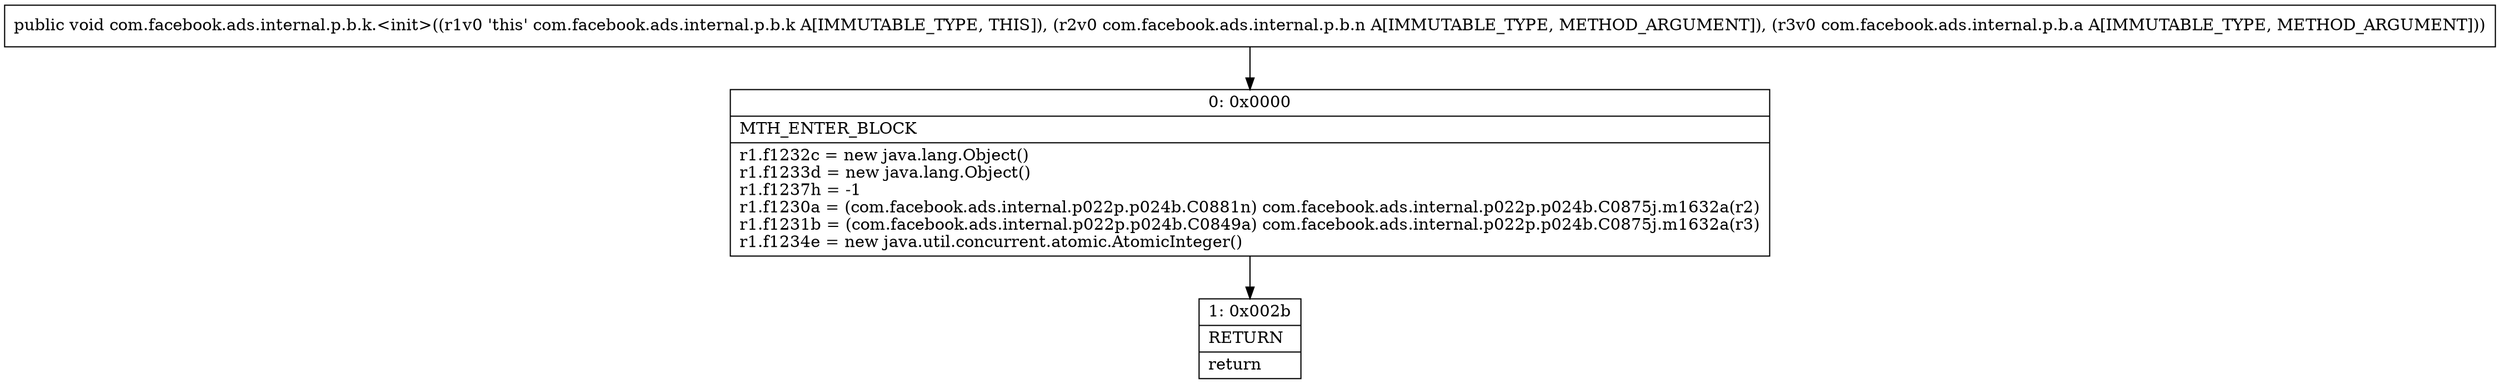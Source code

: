 digraph "CFG forcom.facebook.ads.internal.p.b.k.\<init\>(Lcom\/facebook\/ads\/internal\/p\/b\/n;Lcom\/facebook\/ads\/internal\/p\/b\/a;)V" {
Node_0 [shape=record,label="{0\:\ 0x0000|MTH_ENTER_BLOCK\l|r1.f1232c = new java.lang.Object()\lr1.f1233d = new java.lang.Object()\lr1.f1237h = \-1\lr1.f1230a = (com.facebook.ads.internal.p022p.p024b.C0881n) com.facebook.ads.internal.p022p.p024b.C0875j.m1632a(r2)\lr1.f1231b = (com.facebook.ads.internal.p022p.p024b.C0849a) com.facebook.ads.internal.p022p.p024b.C0875j.m1632a(r3)\lr1.f1234e = new java.util.concurrent.atomic.AtomicInteger()\l}"];
Node_1 [shape=record,label="{1\:\ 0x002b|RETURN\l|return\l}"];
MethodNode[shape=record,label="{public void com.facebook.ads.internal.p.b.k.\<init\>((r1v0 'this' com.facebook.ads.internal.p.b.k A[IMMUTABLE_TYPE, THIS]), (r2v0 com.facebook.ads.internal.p.b.n A[IMMUTABLE_TYPE, METHOD_ARGUMENT]), (r3v0 com.facebook.ads.internal.p.b.a A[IMMUTABLE_TYPE, METHOD_ARGUMENT])) }"];
MethodNode -> Node_0;
Node_0 -> Node_1;
}

